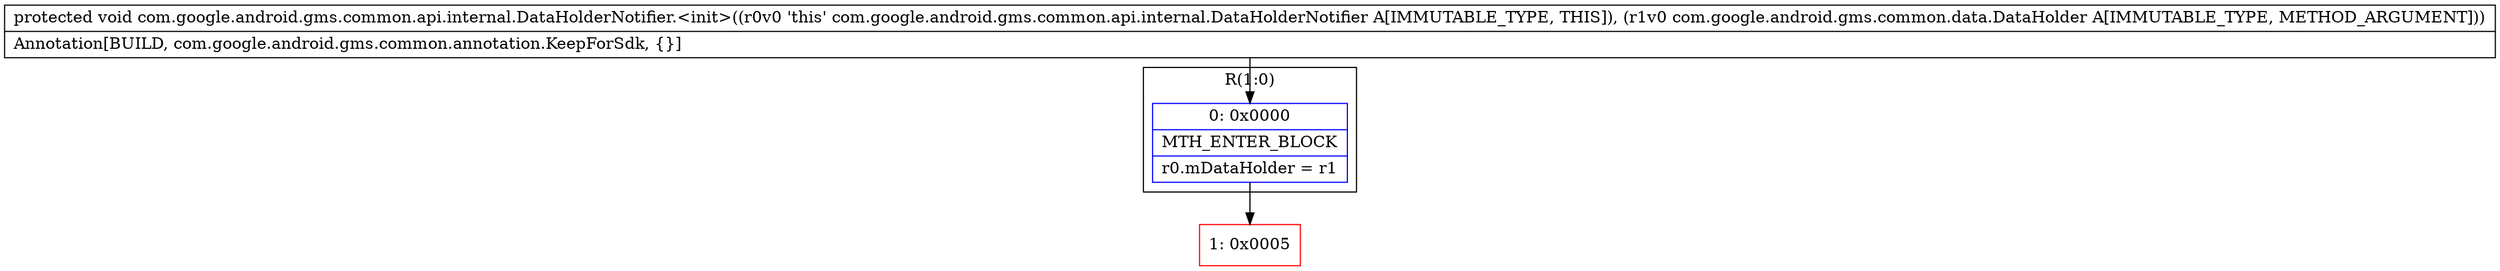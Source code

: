 digraph "CFG forcom.google.android.gms.common.api.internal.DataHolderNotifier.\<init\>(Lcom\/google\/android\/gms\/common\/data\/DataHolder;)V" {
subgraph cluster_Region_1447718884 {
label = "R(1:0)";
node [shape=record,color=blue];
Node_0 [shape=record,label="{0\:\ 0x0000|MTH_ENTER_BLOCK\l|r0.mDataHolder = r1\l}"];
}
Node_1 [shape=record,color=red,label="{1\:\ 0x0005}"];
MethodNode[shape=record,label="{protected void com.google.android.gms.common.api.internal.DataHolderNotifier.\<init\>((r0v0 'this' com.google.android.gms.common.api.internal.DataHolderNotifier A[IMMUTABLE_TYPE, THIS]), (r1v0 com.google.android.gms.common.data.DataHolder A[IMMUTABLE_TYPE, METHOD_ARGUMENT]))  | Annotation[BUILD, com.google.android.gms.common.annotation.KeepForSdk, \{\}]\l}"];
MethodNode -> Node_0;
Node_0 -> Node_1;
}

